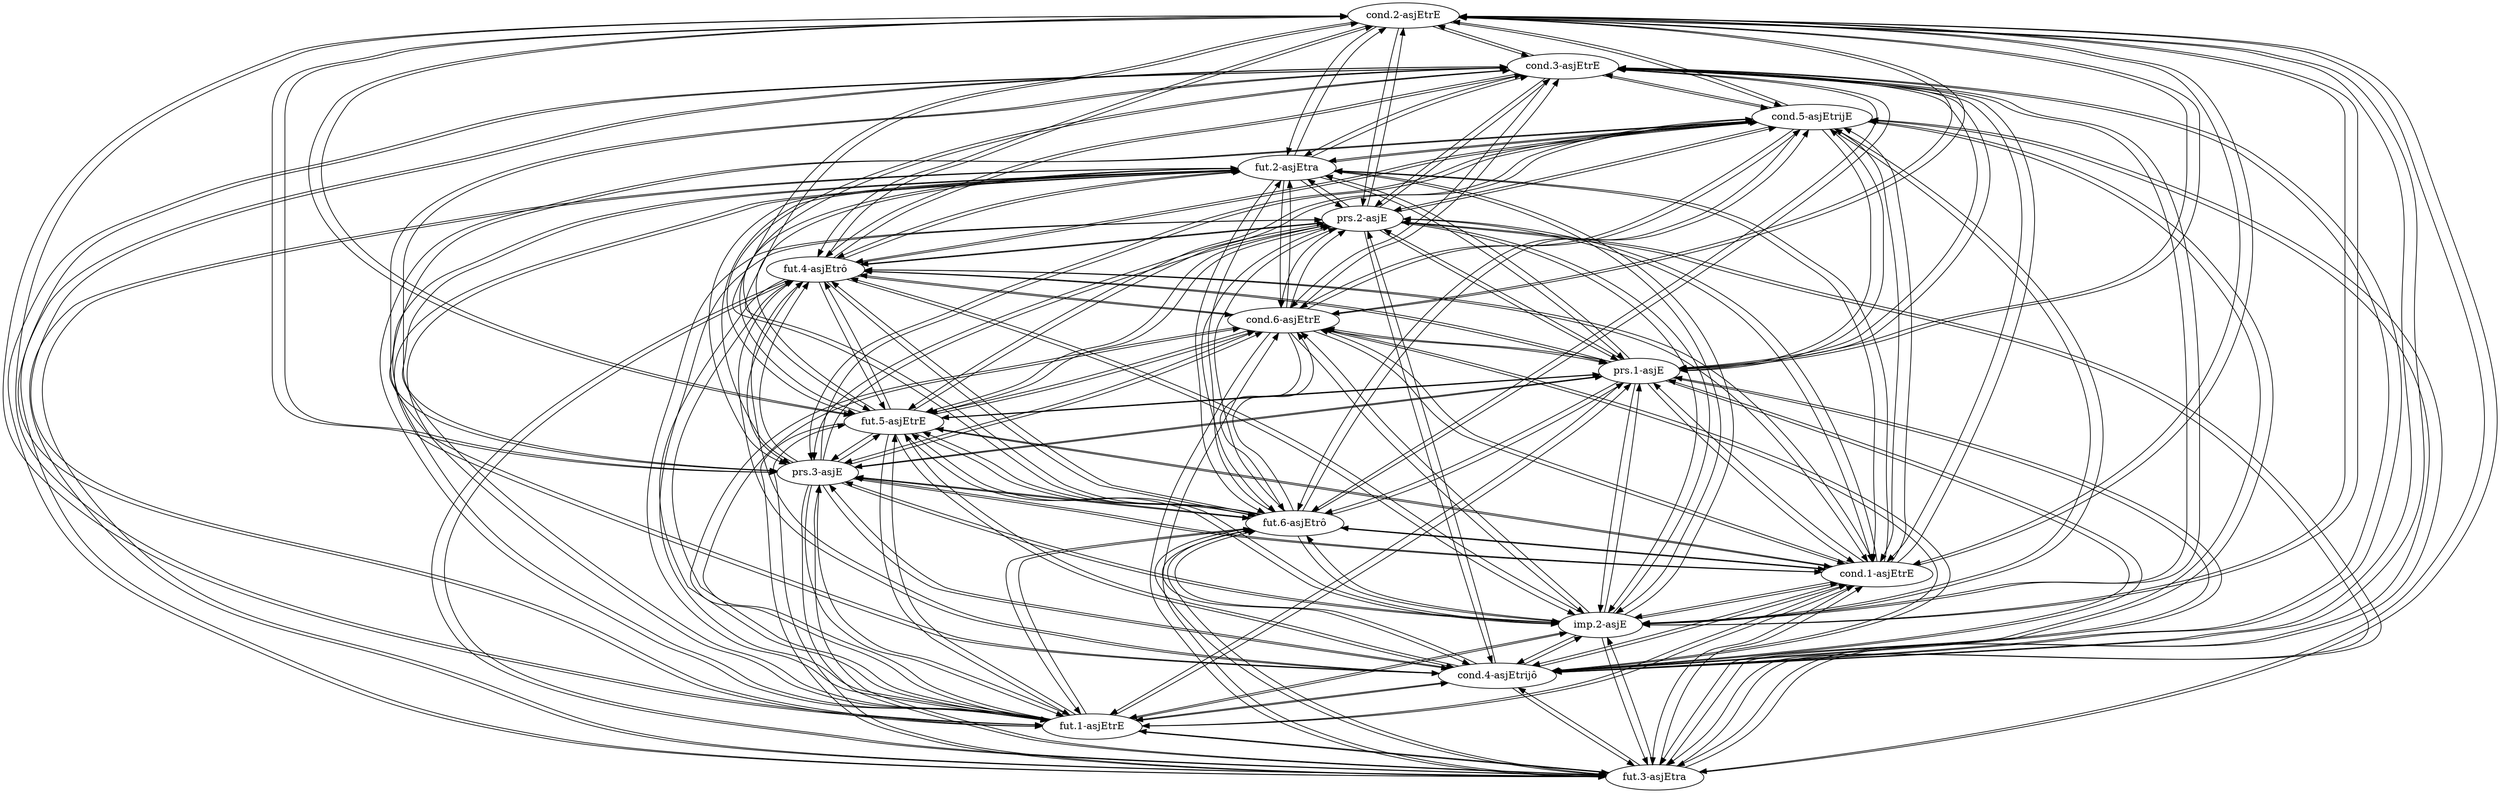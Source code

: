 strict digraph G {
"cond.2-asjEtrE" [weight="0.1"];
"cond.3-asjEtrE" [weight="0.1"];
"fut.3-asjEtra" [weight="0.1"];
"fut.1-asjEtrE" [weight="0.1"];
"cond.4-asjEtrijô" [weight="0.1"];
"imp.2-asjE" [weight="1.0"];
"cond.1-asjEtrE" [weight="0.1"];
"fut.6-asjEtrô" [weight="0.1"];
"prs.3-asjE" [weight="1.0"];
"fut.5-asjEtrE" [weight="0.1"];
"prs.1-asjE" [weight="1.0"];
"cond.6-asjEtrE" [weight="0.1"];
"fut.4-asjEtrô" [weight="0.1"];
"prs.2-asjE" [weight="1.0"];
"fut.2-asjEtra" [weight="0.1"];
"cond.5-asjEtrijE" [weight="0.1"];
"prs.2-asjE" -> "prs.1-asjE"  [weight="1.0"];
"prs.2-asjE" -> "fut.3-asjEtra"  [weight="0.01"];
"prs.2-asjE" -> "fut.1-asjEtrE"  [weight="0.01"];
"prs.2-asjE" -> "cond.4-asjEtrijô"  [weight="0.01"];
"prs.2-asjE" -> "fut.5-asjEtrE"  [weight="0.01"];
"prs.2-asjE" -> "cond.1-asjEtrE"  [weight="0.01"];
"prs.2-asjE" -> "fut.6-asjEtrô"  [weight="0.01"];
"prs.2-asjE" -> "prs.3-asjE"  [weight="1.0"];
"prs.2-asjE" -> "imp.2-asjE"  [weight="1.0"];
"prs.2-asjE" -> "cond.3-asjEtrE"  [weight="0.01"];
"prs.2-asjE" -> "cond.6-asjEtrE"  [weight="0.01"];
"prs.2-asjE" -> "fut.4-asjEtrô"  [weight="0.01"];
"prs.2-asjE" -> "cond.2-asjEtrE"  [weight="0.01"];
"prs.2-asjE" -> "fut.2-asjEtra"  [weight="0.01"];
"prs.2-asjE" -> "cond.5-asjEtrijE"  [weight="0.01"];
"prs.1-asjE" -> "cond.2-asjEtrE"  [weight="0.01"];
"prs.1-asjE" -> "fut.3-asjEtra"  [weight="0.01"];
"prs.1-asjE" -> "fut.1-asjEtrE"  [weight="0.01"];
"prs.1-asjE" -> "cond.4-asjEtrijô"  [weight="0.01"];
"prs.1-asjE" -> "fut.5-asjEtrE"  [weight="0.01"];
"prs.1-asjE" -> "cond.1-asjEtrE"  [weight="0.01"];
"prs.1-asjE" -> "fut.6-asjEtrô"  [weight="0.01"];
"prs.1-asjE" -> "prs.3-asjE"  [weight="1.0"];
"prs.1-asjE" -> "imp.2-asjE"  [weight="1.0"];
"prs.1-asjE" -> "cond.3-asjEtrE"  [weight="0.01"];
"prs.1-asjE" -> "cond.6-asjEtrE"  [weight="0.01"];
"prs.1-asjE" -> "fut.4-asjEtrô"  [weight="0.01"];
"prs.1-asjE" -> "prs.2-asjE"  [weight="1.0"];
"prs.1-asjE" -> "fut.2-asjEtra"  [weight="0.01"];
"prs.1-asjE" -> "cond.5-asjEtrijE"  [weight="0.01"];
"fut.3-asjEtra" -> "prs.2-asjE"  [weight="1.0"];
"fut.3-asjEtra" -> "prs.1-asjE"  [weight="1.0"];
"fut.3-asjEtra" -> "fut.6-asjEtrô"  [weight="0.1"];
"fut.3-asjEtra" -> "fut.1-asjEtrE"  [weight="0.1"];
"fut.3-asjEtra" -> "cond.4-asjEtrijô"  [weight="0.1"];
"fut.3-asjEtra" -> "imp.2-asjE"  [weight="1.0"];
"fut.3-asjEtra" -> "cond.1-asjEtrE"  [weight="0.1"];
"fut.3-asjEtra" -> "prs.3-asjE"  [weight="1.0"];
"fut.3-asjEtra" -> "fut.5-asjEtrE"  [weight="0.1"];
"fut.3-asjEtra" -> "cond.3-asjEtrE"  [weight="0.1"];
"fut.3-asjEtra" -> "cond.6-asjEtrE"  [weight="0.1"];
"fut.3-asjEtra" -> "fut.4-asjEtrô"  [weight="0.1"];
"fut.3-asjEtra" -> "cond.2-asjEtrE"  [weight="0.1"];
"fut.3-asjEtra" -> "fut.2-asjEtra"  [weight="0.1"];
"fut.3-asjEtra" -> "cond.5-asjEtrijE"  [weight="0.1"];
"fut.1-asjEtrE" -> "prs.2-asjE"  [weight="1.0"];
"fut.1-asjEtrE" -> "prs.1-asjE"  [weight="1.0"];
"fut.1-asjEtrE" -> "fut.3-asjEtra"  [weight="0.1"];
"fut.1-asjEtrE" -> "cond.4-asjEtrijô"  [weight="0.1"];
"fut.1-asjEtrE" -> "imp.2-asjE"  [weight="1.0"];
"fut.1-asjEtrE" -> "cond.1-asjEtrE"  [weight="0.1"];
"fut.1-asjEtrE" -> "fut.6-asjEtrô"  [weight="0.1"];
"fut.1-asjEtrE" -> "prs.3-asjE"  [weight="1.0"];
"fut.1-asjEtrE" -> "fut.5-asjEtrE"  [weight="0.1"];
"fut.1-asjEtrE" -> "cond.3-asjEtrE"  [weight="0.1"];
"fut.1-asjEtrE" -> "cond.6-asjEtrE"  [weight="0.1"];
"fut.1-asjEtrE" -> "fut.4-asjEtrô"  [weight="0.1"];
"fut.1-asjEtrE" -> "cond.2-asjEtrE"  [weight="0.1"];
"fut.1-asjEtrE" -> "fut.2-asjEtra"  [weight="0.1"];
"fut.1-asjEtrE" -> "cond.5-asjEtrijE"  [weight="0.1"];
"cond.4-asjEtrijô" -> "prs.2-asjE"  [weight="1.0"];
"cond.4-asjEtrijô" -> "prs.1-asjE"  [weight="1.0"];
"cond.4-asjEtrijô" -> "fut.3-asjEtra"  [weight="0.1"];
"cond.4-asjEtrijô" -> "fut.1-asjEtrE"  [weight="0.1"];
"cond.4-asjEtrijô" -> "imp.2-asjE"  [weight="1.0"];
"cond.4-asjEtrijô" -> "cond.1-asjEtrE"  [weight="0.1"];
"cond.4-asjEtrijô" -> "fut.6-asjEtrô"  [weight="0.1"];
"cond.4-asjEtrijô" -> "prs.3-asjE"  [weight="1.0"];
"cond.4-asjEtrijô" -> "fut.5-asjEtrE"  [weight="0.1"];
"cond.4-asjEtrijô" -> "cond.3-asjEtrE"  [weight="0.1"];
"cond.4-asjEtrijô" -> "cond.6-asjEtrE"  [weight="0.1"];
"cond.4-asjEtrijô" -> "fut.4-asjEtrô"  [weight="0.1"];
"cond.4-asjEtrijô" -> "cond.2-asjEtrE"  [weight="0.1"];
"cond.4-asjEtrijô" -> "fut.2-asjEtra"  [weight="0.1"];
"cond.4-asjEtrijô" -> "cond.5-asjEtrijE"  [weight="0.1"];
"imp.2-asjE" -> "cond.2-asjEtrE"  [weight="0.01"];
"imp.2-asjE" -> "prs.1-asjE"  [weight="1.0"];
"imp.2-asjE" -> "fut.3-asjEtra"  [weight="0.01"];
"imp.2-asjE" -> "fut.1-asjEtrE"  [weight="0.01"];
"imp.2-asjE" -> "cond.4-asjEtrijô"  [weight="0.01"];
"imp.2-asjE" -> "fut.5-asjEtrE"  [weight="0.01"];
"imp.2-asjE" -> "cond.1-asjEtrE"  [weight="0.01"];
"imp.2-asjE" -> "fut.6-asjEtrô"  [weight="0.01"];
"imp.2-asjE" -> "prs.3-asjE"  [weight="1.0"];
"imp.2-asjE" -> "cond.5-asjEtrijE"  [weight="0.01"];
"imp.2-asjE" -> "cond.3-asjEtrE"  [weight="0.01"];
"imp.2-asjE" -> "cond.6-asjEtrE"  [weight="0.01"];
"imp.2-asjE" -> "fut.4-asjEtrô"  [weight="0.01"];
"imp.2-asjE" -> "prs.2-asjE"  [weight="1.0"];
"imp.2-asjE" -> "fut.2-asjEtra"  [weight="0.01"];
"cond.1-asjEtrE" -> "prs.2-asjE"  [weight="1.0"];
"cond.1-asjEtrE" -> "prs.1-asjE"  [weight="1.0"];
"cond.1-asjEtrE" -> "fut.3-asjEtra"  [weight="0.1"];
"cond.1-asjEtrE" -> "fut.1-asjEtrE"  [weight="0.1"];
"cond.1-asjEtrE" -> "cond.4-asjEtrijô"  [weight="0.1"];
"cond.1-asjEtrE" -> "imp.2-asjE"  [weight="1.0"];
"cond.1-asjEtrE" -> "fut.6-asjEtrô"  [weight="0.1"];
"cond.1-asjEtrE" -> "prs.3-asjE"  [weight="1.0"];
"cond.1-asjEtrE" -> "fut.5-asjEtrE"  [weight="0.1"];
"cond.1-asjEtrE" -> "cond.3-asjEtrE"  [weight="0.1"];
"cond.1-asjEtrE" -> "cond.6-asjEtrE"  [weight="0.1"];
"cond.1-asjEtrE" -> "fut.4-asjEtrô"  [weight="0.1"];
"cond.1-asjEtrE" -> "cond.2-asjEtrE"  [weight="0.1"];
"cond.1-asjEtrE" -> "fut.2-asjEtra"  [weight="0.1"];
"cond.1-asjEtrE" -> "cond.5-asjEtrijE"  [weight="0.1"];
"fut.6-asjEtrô" -> "prs.2-asjE"  [weight="1.0"];
"fut.6-asjEtrô" -> "prs.1-asjE"  [weight="1.0"];
"fut.6-asjEtrô" -> "fut.3-asjEtra"  [weight="0.1"];
"fut.6-asjEtrô" -> "fut.1-asjEtrE"  [weight="0.1"];
"fut.6-asjEtrô" -> "cond.4-asjEtrijô"  [weight="0.1"];
"fut.6-asjEtrô" -> "imp.2-asjE"  [weight="1.0"];
"fut.6-asjEtrô" -> "cond.1-asjEtrE"  [weight="0.1"];
"fut.6-asjEtrô" -> "prs.3-asjE"  [weight="1.0"];
"fut.6-asjEtrô" -> "fut.5-asjEtrE"  [weight="0.1"];
"fut.6-asjEtrô" -> "cond.3-asjEtrE"  [weight="0.1"];
"fut.6-asjEtrô" -> "cond.6-asjEtrE"  [weight="0.1"];
"fut.6-asjEtrô" -> "fut.4-asjEtrô"  [weight="0.1"];
"fut.6-asjEtrô" -> "cond.2-asjEtrE"  [weight="0.1"];
"fut.6-asjEtrô" -> "fut.2-asjEtra"  [weight="0.1"];
"fut.6-asjEtrô" -> "cond.5-asjEtrijE"  [weight="0.1"];
"prs.3-asjE" -> "cond.2-asjEtrE"  [weight="0.01"];
"prs.3-asjE" -> "prs.1-asjE"  [weight="1.0"];
"prs.3-asjE" -> "fut.3-asjEtra"  [weight="0.01"];
"prs.3-asjE" -> "fut.1-asjEtrE"  [weight="0.01"];
"prs.3-asjE" -> "cond.4-asjEtrijô"  [weight="0.01"];
"prs.3-asjE" -> "fut.5-asjEtrE"  [weight="0.01"];
"prs.3-asjE" -> "cond.1-asjEtrE"  [weight="0.01"];
"prs.3-asjE" -> "fut.6-asjEtrô"  [weight="0.01"];
"prs.3-asjE" -> "imp.2-asjE"  [weight="1.0"];
"prs.3-asjE" -> "cond.3-asjEtrE"  [weight="0.01"];
"prs.3-asjE" -> "cond.6-asjEtrE"  [weight="0.01"];
"prs.3-asjE" -> "fut.4-asjEtrô"  [weight="0.01"];
"prs.3-asjE" -> "prs.2-asjE"  [weight="1.0"];
"prs.3-asjE" -> "fut.2-asjEtra"  [weight="0.01"];
"prs.3-asjE" -> "cond.5-asjEtrijE"  [weight="0.01"];
"fut.5-asjEtrE" -> "prs.2-asjE"  [weight="1.0"];
"fut.5-asjEtrE" -> "prs.1-asjE"  [weight="1.0"];
"fut.5-asjEtrE" -> "fut.3-asjEtra"  [weight="0.1"];
"fut.5-asjEtrE" -> "fut.1-asjEtrE"  [weight="0.1"];
"fut.5-asjEtrE" -> "cond.4-asjEtrijô"  [weight="0.1"];
"fut.5-asjEtrE" -> "imp.2-asjE"  [weight="1.0"];
"fut.5-asjEtrE" -> "cond.1-asjEtrE"  [weight="0.1"];
"fut.5-asjEtrE" -> "fut.6-asjEtrô"  [weight="0.1"];
"fut.5-asjEtrE" -> "prs.3-asjE"  [weight="1.0"];
"fut.5-asjEtrE" -> "cond.5-asjEtrijE"  [weight="0.1"];
"fut.5-asjEtrE" -> "cond.3-asjEtrE"  [weight="0.1"];
"fut.5-asjEtrE" -> "cond.6-asjEtrE"  [weight="0.1"];
"fut.5-asjEtrE" -> "fut.4-asjEtrô"  [weight="0.1"];
"fut.5-asjEtrE" -> "cond.2-asjEtrE"  [weight="0.1"];
"fut.5-asjEtrE" -> "fut.2-asjEtra"  [weight="0.1"];
"cond.3-asjEtrE" -> "prs.2-asjE"  [weight="1.0"];
"cond.3-asjEtrE" -> "fut.3-asjEtra"  [weight="0.1"];
"cond.3-asjEtrE" -> "fut.1-asjEtrE"  [weight="0.1"];
"cond.3-asjEtrE" -> "cond.4-asjEtrijô"  [weight="0.1"];
"cond.3-asjEtrE" -> "imp.2-asjE"  [weight="1.0"];
"cond.3-asjEtrE" -> "cond.1-asjEtrE"  [weight="0.1"];
"cond.3-asjEtrE" -> "fut.6-asjEtrô"  [weight="0.1"];
"cond.3-asjEtrE" -> "prs.3-asjE"  [weight="1.0"];
"cond.3-asjEtrE" -> "fut.5-asjEtrE"  [weight="0.1"];
"cond.3-asjEtrE" -> "prs.1-asjE"  [weight="1.0"];
"cond.3-asjEtrE" -> "cond.6-asjEtrE"  [weight="0.1"];
"cond.3-asjEtrE" -> "fut.4-asjEtrô"  [weight="0.1"];
"cond.3-asjEtrE" -> "cond.2-asjEtrE"  [weight="0.1"];
"cond.3-asjEtrE" -> "fut.2-asjEtra"  [weight="0.1"];
"cond.3-asjEtrE" -> "cond.5-asjEtrijE"  [weight="0.1"];
"cond.6-asjEtrE" -> "prs.2-asjE"  [weight="1.0"];
"cond.6-asjEtrE" -> "prs.1-asjE"  [weight="1.0"];
"cond.6-asjEtrE" -> "fut.3-asjEtra"  [weight="0.1"];
"cond.6-asjEtrE" -> "fut.1-asjEtrE"  [weight="0.1"];
"cond.6-asjEtrE" -> "cond.4-asjEtrijô"  [weight="0.1"];
"cond.6-asjEtrE" -> "imp.2-asjE"  [weight="1.0"];
"cond.6-asjEtrE" -> "cond.1-asjEtrE"  [weight="0.1"];
"cond.6-asjEtrE" -> "fut.6-asjEtrô"  [weight="0.1"];
"cond.6-asjEtrE" -> "prs.3-asjE"  [weight="1.0"];
"cond.6-asjEtrE" -> "fut.5-asjEtrE"  [weight="0.1"];
"cond.6-asjEtrE" -> "cond.3-asjEtrE"  [weight="0.1"];
"cond.6-asjEtrE" -> "fut.4-asjEtrô"  [weight="0.1"];
"cond.6-asjEtrE" -> "cond.2-asjEtrE"  [weight="0.1"];
"cond.6-asjEtrE" -> "fut.2-asjEtra"  [weight="0.1"];
"cond.6-asjEtrE" -> "cond.5-asjEtrijE"  [weight="0.1"];
"fut.4-asjEtrô" -> "prs.2-asjE"  [weight="1.0"];
"fut.4-asjEtrô" -> "prs.1-asjE"  [weight="1.0"];
"fut.4-asjEtrô" -> "fut.3-asjEtra"  [weight="0.1"];
"fut.4-asjEtrô" -> "fut.1-asjEtrE"  [weight="0.1"];
"fut.4-asjEtrô" -> "cond.4-asjEtrijô"  [weight="0.1"];
"fut.4-asjEtrô" -> "imp.2-asjE"  [weight="1.0"];
"fut.4-asjEtrô" -> "cond.1-asjEtrE"  [weight="0.1"];
"fut.4-asjEtrô" -> "fut.6-asjEtrô"  [weight="0.1"];
"fut.4-asjEtrô" -> "prs.3-asjE"  [weight="1.0"];
"fut.4-asjEtrô" -> "fut.5-asjEtrE"  [weight="0.1"];
"fut.4-asjEtrô" -> "cond.3-asjEtrE"  [weight="0.1"];
"fut.4-asjEtrô" -> "cond.6-asjEtrE"  [weight="0.1"];
"fut.4-asjEtrô" -> "cond.2-asjEtrE"  [weight="0.1"];
"fut.4-asjEtrô" -> "fut.2-asjEtra"  [weight="0.1"];
"fut.4-asjEtrô" -> "cond.5-asjEtrijE"  [weight="0.1"];
"cond.2-asjEtrE" -> "prs.1-asjE"  [weight="1.0"];
"cond.2-asjEtrE" -> "fut.3-asjEtra"  [weight="0.1"];
"cond.2-asjEtrE" -> "fut.1-asjEtrE"  [weight="0.1"];
"cond.2-asjEtrE" -> "cond.4-asjEtrijô"  [weight="0.1"];
"cond.2-asjEtrE" -> "imp.2-asjE"  [weight="1.0"];
"cond.2-asjEtrE" -> "cond.1-asjEtrE"  [weight="0.1"];
"cond.2-asjEtrE" -> "fut.6-asjEtrô"  [weight="0.1"];
"cond.2-asjEtrE" -> "prs.3-asjE"  [weight="1.0"];
"cond.2-asjEtrE" -> "fut.5-asjEtrE"  [weight="0.1"];
"cond.2-asjEtrE" -> "cond.3-asjEtrE"  [weight="0.1"];
"cond.2-asjEtrE" -> "cond.6-asjEtrE"  [weight="0.1"];
"cond.2-asjEtrE" -> "fut.4-asjEtrô"  [weight="0.1"];
"cond.2-asjEtrE" -> "prs.2-asjE"  [weight="1.0"];
"cond.2-asjEtrE" -> "fut.2-asjEtra"  [weight="0.1"];
"cond.2-asjEtrE" -> "cond.5-asjEtrijE"  [weight="0.1"];
"fut.2-asjEtra" -> "prs.2-asjE"  [weight="1.0"];
"fut.2-asjEtra" -> "prs.1-asjE"  [weight="1.0"];
"fut.2-asjEtra" -> "fut.3-asjEtra"  [weight="0.1"];
"fut.2-asjEtra" -> "fut.1-asjEtrE"  [weight="0.1"];
"fut.2-asjEtra" -> "cond.4-asjEtrijô"  [weight="0.1"];
"fut.2-asjEtra" -> "imp.2-asjE"  [weight="1.0"];
"fut.2-asjEtra" -> "cond.1-asjEtrE"  [weight="0.1"];
"fut.2-asjEtra" -> "fut.6-asjEtrô"  [weight="0.1"];
"fut.2-asjEtra" -> "prs.3-asjE"  [weight="1.0"];
"fut.2-asjEtra" -> "fut.5-asjEtrE"  [weight="0.1"];
"fut.2-asjEtra" -> "cond.3-asjEtrE"  [weight="0.1"];
"fut.2-asjEtra" -> "cond.6-asjEtrE"  [weight="0.1"];
"fut.2-asjEtra" -> "fut.4-asjEtrô"  [weight="0.1"];
"fut.2-asjEtra" -> "cond.2-asjEtrE"  [weight="0.1"];
"fut.2-asjEtra" -> "cond.5-asjEtrijE"  [weight="0.1"];
"cond.5-asjEtrijE" -> "prs.2-asjE"  [weight="1.0"];
"cond.5-asjEtrijE" -> "prs.1-asjE"  [weight="1.0"];
"cond.5-asjEtrijE" -> "fut.3-asjEtra"  [weight="0.1"];
"cond.5-asjEtrijE" -> "fut.1-asjEtrE"  [weight="0.1"];
"cond.5-asjEtrijE" -> "cond.4-asjEtrijô"  [weight="0.1"];
"cond.5-asjEtrijE" -> "imp.2-asjE"  [weight="1.0"];
"cond.5-asjEtrijE" -> "cond.1-asjEtrE"  [weight="0.1"];
"cond.5-asjEtrijE" -> "fut.6-asjEtrô"  [weight="0.1"];
"cond.5-asjEtrijE" -> "prs.3-asjE"  [weight="1.0"];
"cond.5-asjEtrijE" -> "fut.5-asjEtrE"  [weight="0.1"];
"cond.5-asjEtrijE" -> "cond.3-asjEtrE"  [weight="0.1"];
"cond.5-asjEtrijE" -> "cond.6-asjEtrE"  [weight="0.1"];
"cond.5-asjEtrijE" -> "fut.4-asjEtrô"  [weight="0.1"];
"cond.5-asjEtrijE" -> "cond.2-asjEtrE"  [weight="0.1"];
"cond.5-asjEtrijE" -> "fut.2-asjEtra"  [weight="0.1"];
}

